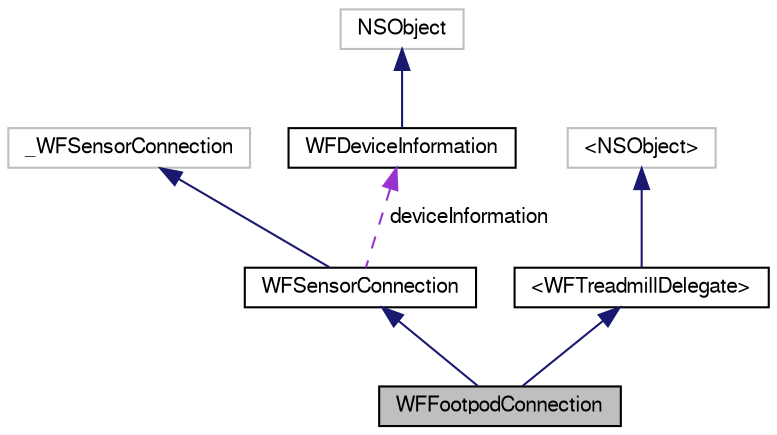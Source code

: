 digraph "WFFootpodConnection"
{
  edge [fontname="FreeSans",fontsize="10",labelfontname="FreeSans",labelfontsize="10"];
  node [fontname="FreeSans",fontsize="10",shape=record];
  Node1 [label="WFFootpodConnection",height=0.2,width=0.4,color="black", fillcolor="grey75", style="filled", fontcolor="black"];
  Node2 -> Node1 [dir="back",color="midnightblue",fontsize="10",style="solid",fontname="FreeSans"];
  Node2 [label="WFSensorConnection",height=0.2,width=0.4,color="black", fillcolor="white", style="filled",URL="$interface_w_f_sensor_connection.html",tooltip="Represents the connection for an ANT sensor. "];
  Node3 -> Node2 [dir="back",color="midnightblue",fontsize="10",style="solid",fontname="FreeSans"];
  Node3 [label="_WFSensorConnection",height=0.2,width=0.4,color="grey75", fillcolor="white", style="filled"];
  Node4 -> Node2 [dir="back",color="darkorchid3",fontsize="10",style="dashed",label=" deviceInformation" ,fontname="FreeSans"];
  Node4 [label="WFDeviceInformation",height=0.2,width=0.4,color="black", fillcolor="white", style="filled",URL="$interface_w_f_device_information.html",tooltip="This class represents a collection of general information about a device. "];
  Node5 -> Node4 [dir="back",color="midnightblue",fontsize="10",style="solid",fontname="FreeSans"];
  Node5 [label="NSObject",height=0.2,width=0.4,color="grey75", fillcolor="white", style="filled"];
  Node6 -> Node1 [dir="back",color="midnightblue",fontsize="10",style="solid",fontname="FreeSans"];
  Node6 [label="\<WFTreadmillDelegate\>",height=0.2,width=0.4,color="black", fillcolor="white", style="filled",URL="$protocol_w_f_treadmill_delegate-p.html"];
  Node7 -> Node6 [dir="back",color="midnightblue",fontsize="10",style="solid",fontname="FreeSans"];
  Node7 [label="\<NSObject\>",height=0.2,width=0.4,color="grey75", fillcolor="white", style="filled"];
}
